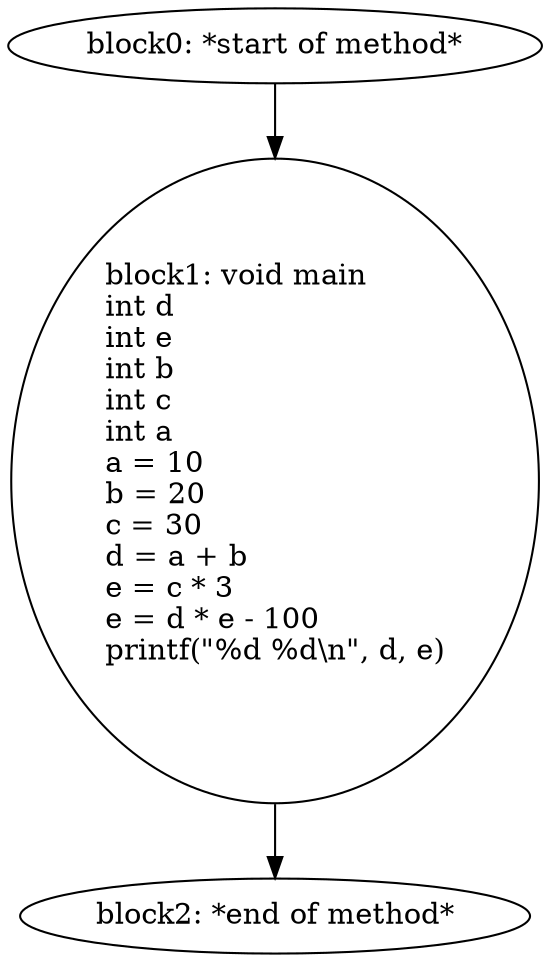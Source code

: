 digraph G {
  block0 [ label="block0: *start\ of\ method*\l" ];
  block1 [ label="block1: void\ main\lint\ d\lint\ e\lint\ b\lint\ c\lint\ a\la\ =\ 10\lb\ =\ 20\lc\ =\ 30\ld\ =\ a\ +\ b\le\ =\ c\ *\ 3\le\ =\ d\ *\ e\ -\ 100\lprintf\(\"%d\ %d\\n\"\,\ d\,\ e\)\l\l" ];
  block2 [ label="block2: *end\ of\ method*\l" ];
  block0 -> block1;
  block1 -> block2;
}
